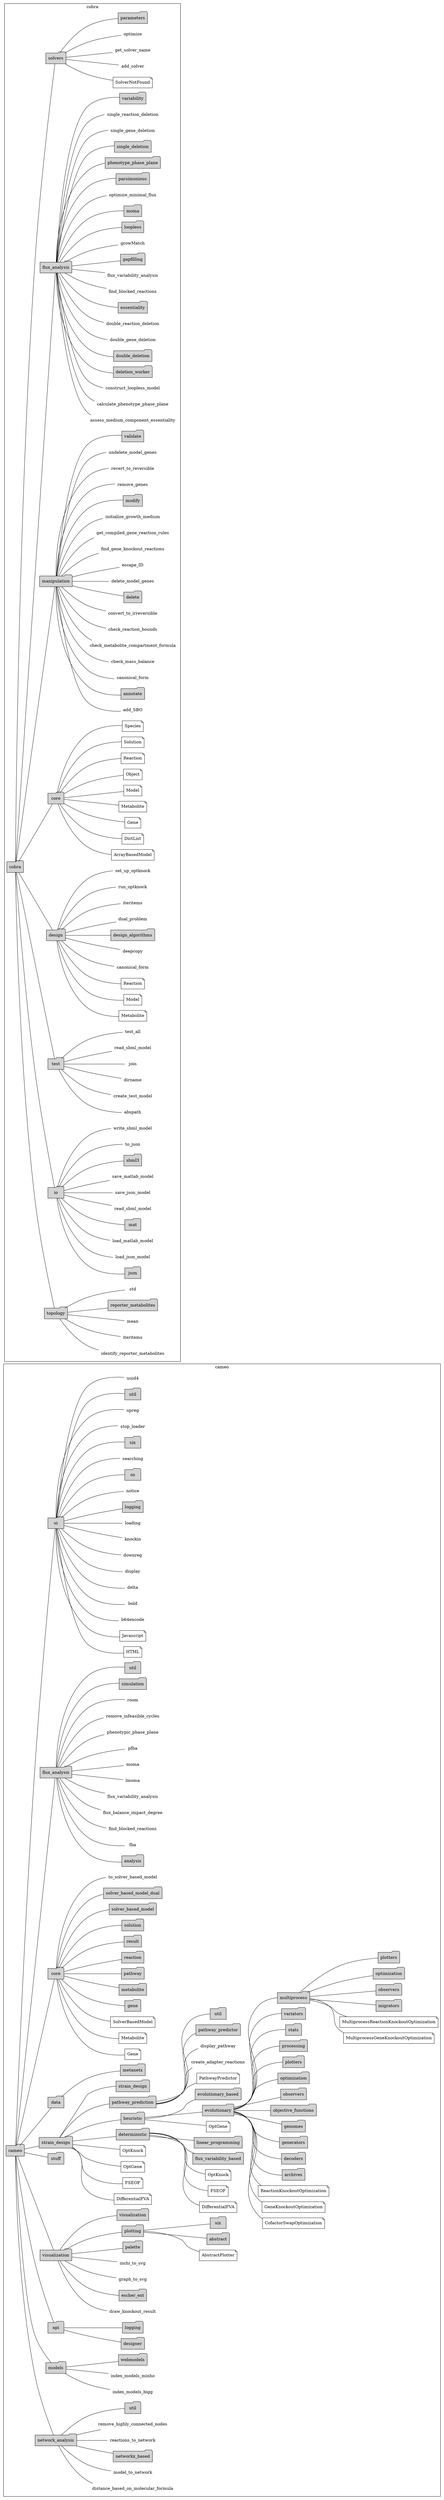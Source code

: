 strict graph "Merge Overview" {
	graph [rankdir=LR];
	node [label="\N"];
	subgraph cluster_cameo {
		graph [color=black,
			label=cameo
		];
		cameo		 [fillcolor=lightgrey,
			label=cameo,
			shape=folder,
			style=filled];
		cameo_network_analysis		 [fillcolor=lightgrey,
			label=network_analysis,
			shape=folder,
			style=filled];
		cameo -- cameo_network_analysis;
		cameo_models		 [fillcolor=lightgrey,
			label=models,
			shape=folder,
			style=filled];
		cameo -- cameo_models;
		cameo_api		 [fillcolor=lightgrey,
			label=api,
			shape=folder,
			style=filled];
		cameo -- cameo_api;
		cameo_visualization		 [fillcolor=lightgrey,
			label=visualization,
			shape=folder,
			style=filled];
		cameo -- cameo_visualization;
		cameo_stuff		 [fillcolor=lightgrey,
			label=stuff,
			shape=folder,
			style=filled];
		cameo -- cameo_stuff;
		cameo_strain_design		 [fillcolor=lightgrey,
			label=strain_design,
			shape=folder,
			style=filled];
		cameo -- cameo_strain_design;
		cameo_data		 [fillcolor=lightgrey,
			label=data,
			shape=folder,
			style=filled];
		cameo -- cameo_data;
		cameo_core		 [fillcolor=lightgrey,
			label=core,
			shape=folder,
			style=filled];
		cameo -- cameo_core;
		cameo_flux_analysis		 [fillcolor=lightgrey,
			label=flux_analysis,
			shape=folder,
			style=filled];
		cameo -- cameo_flux_analysis;
		cameo_ui		 [fillcolor=lightgrey,
			label=ui,
			shape=folder,
			style=filled];
		cameo -- cameo_ui;
		cameo_network_analysis_distance_based_on_molecular_formula		 [label=distance_based_on_molecular_formula,
			shape=plaintext];
		cameo_network_analysis -- cameo_network_analysis_distance_based_on_molecular_formula;
		cameo_network_analysis_model_to_network		 [label=model_to_network,
			shape=plaintext];
		cameo_network_analysis -- cameo_network_analysis_model_to_network;
		cameo_network_analysis_networkx_based		 [fillcolor=lightgrey,
			label=networkx_based,
			shape=folder,
			style=filled];
		cameo_network_analysis -- cameo_network_analysis_networkx_based;
		cameo_network_analysis_reactions_to_network		 [label=reactions_to_network,
			shape=plaintext];
		cameo_network_analysis -- cameo_network_analysis_reactions_to_network;
		cameo_network_analysis_remove_highly_connected_nodes		 [label=remove_highly_connected_nodes,
			shape=plaintext];
		cameo_network_analysis -- cameo_network_analysis_remove_highly_connected_nodes;
		cameo_network_analysis_util		 [fillcolor=lightgrey,
			label=util,
			shape=folder,
			style=filled];
		cameo_network_analysis -- cameo_network_analysis_util;
		cameo_models_index_models_bigg		 [label=index_models_bigg,
			shape=plaintext];
		cameo_models -- cameo_models_index_models_bigg;
		cameo_models_index_models_minho		 [label=index_models_minho,
			shape=plaintext];
		cameo_models -- cameo_models_index_models_minho;
		cameo_models_webmodels		 [fillcolor=lightgrey,
			label=webmodels,
			shape=folder,
			style=filled];
		cameo_models -- cameo_models_webmodels;
		cameo_api_designer		 [fillcolor=lightgrey,
			label=designer,
			shape=folder,
			style=filled];
		cameo_api -- cameo_api_designer;
		cameo_api_logging		 [fillcolor=lightgrey,
			label=logging,
			shape=folder,
			style=filled];
		cameo_api -- cameo_api_logging;
		cameo_visualization_draw_knockout_result		 [label=draw_knockout_result,
			shape=plaintext];
		cameo_visualization -- cameo_visualization_draw_knockout_result;
		cameo_visualization_escher_ext		 [fillcolor=lightgrey,
			label=escher_ext,
			shape=folder,
			style=filled];
		cameo_visualization -- cameo_visualization_escher_ext;
		cameo_visualization_graph_to_svg		 [label=graph_to_svg,
			shape=plaintext];
		cameo_visualization -- cameo_visualization_graph_to_svg;
		cameo_visualization_inchi_to_svg		 [label=inchi_to_svg,
			shape=plaintext];
		cameo_visualization -- cameo_visualization_inchi_to_svg;
		cameo_visualization_palette		 [fillcolor=lightgrey,
			label=palette,
			shape=folder,
			style=filled];
		cameo_visualization -- cameo_visualization_palette;
		cameo_visualization_plotting		 [fillcolor=lightgrey,
			label=plotting,
			shape=folder,
			style=filled];
		cameo_visualization -- cameo_visualization_plotting;
		cameo_visualization_visualization		 [fillcolor=lightgrey,
			label=visualization,
			shape=folder,
			style=filled];
		cameo_visualization -- cameo_visualization_visualization;
		cameo_visualization_plotting_AbstractPlotter		 [label=AbstractPlotter,
			shape=note];
		cameo_visualization_plotting -- cameo_visualization_plotting_AbstractPlotter;
		cameo_visualization_plotting_abstract		 [fillcolor=lightgrey,
			label=abstract,
			shape=folder,
			style=filled];
		cameo_visualization_plotting -- cameo_visualization_plotting_abstract;
		cameo_visualization_plotting_six		 [fillcolor=lightgrey,
			label=six,
			shape=folder,
			style=filled];
		cameo_visualization_plotting -- cameo_visualization_plotting_six;
		cameo_strain_design_DifferentialFVA		 [label=DifferentialFVA,
			shape=note];
		cameo_strain_design -- cameo_strain_design_DifferentialFVA;
		cameo_strain_design_FSEOF		 [label=FSEOF,
			shape=note];
		cameo_strain_design -- cameo_strain_design_FSEOF;
		cameo_strain_design_OptGene		 [label=OptGene,
			shape=note];
		cameo_strain_design -- cameo_strain_design_OptGene;
		cameo_strain_design_OptKnock		 [label=OptKnock,
			shape=note];
		cameo_strain_design -- cameo_strain_design_OptKnock;
		cameo_strain_design_deterministic		 [fillcolor=lightgrey,
			label=deterministic,
			shape=folder,
			style=filled];
		cameo_strain_design -- cameo_strain_design_deterministic;
		cameo_strain_design_heuristic		 [fillcolor=lightgrey,
			label=heuristic,
			shape=folder,
			style=filled];
		cameo_strain_design -- cameo_strain_design_heuristic;
		cameo_strain_design_pathway_prediction		 [fillcolor=lightgrey,
			label=pathway_prediction,
			shape=folder,
			style=filled];
		cameo_strain_design -- cameo_strain_design_pathway_prediction;
		cameo_strain_design_strain_design		 [fillcolor=lightgrey,
			label=strain_design,
			shape=folder,
			style=filled];
		cameo_strain_design -- cameo_strain_design_strain_design;
		cameo_strain_design_deterministic_DifferentialFVA		 [label=DifferentialFVA,
			shape=note];
		cameo_strain_design_deterministic -- cameo_strain_design_deterministic_DifferentialFVA;
		cameo_strain_design_deterministic_FSEOF		 [label=FSEOF,
			shape=note];
		cameo_strain_design_deterministic -- cameo_strain_design_deterministic_FSEOF;
		cameo_strain_design_deterministic_OptKnock		 [label=OptKnock,
			shape=note];
		cameo_strain_design_deterministic -- cameo_strain_design_deterministic_OptKnock;
		cameo_strain_design_deterministic_flux_variability_based		 [fillcolor=lightgrey,
			label=flux_variability_based,
			shape=folder,
			style=filled];
		cameo_strain_design_deterministic -- cameo_strain_design_deterministic_flux_variability_based;
		cameo_strain_design_deterministic_linear_programming		 [fillcolor=lightgrey,
			label=linear_programming,
			shape=folder,
			style=filled];
		cameo_strain_design_deterministic -- cameo_strain_design_deterministic_linear_programming;
		cameo_strain_design_heuristic_OptGene		 [label=OptGene,
			shape=note];
		cameo_strain_design_heuristic -- cameo_strain_design_heuristic_OptGene;
		cameo_strain_design_heuristic_evolutionary		 [fillcolor=lightgrey,
			label=evolutionary,
			shape=folder,
			style=filled];
		cameo_strain_design_heuristic -- cameo_strain_design_heuristic_evolutionary;
		cameo_strain_design_heuristic_evolutionary_based		 [fillcolor=lightgrey,
			label=evolutionary_based,
			shape=folder,
			style=filled];
		cameo_strain_design_heuristic -- cameo_strain_design_heuristic_evolutionary_based;
		cameo_strain_design_pathway_prediction_PathwayPredictor		 [label=PathwayPredictor,
			shape=note];
		cameo_strain_design_pathway_prediction -- cameo_strain_design_pathway_prediction_PathwayPredictor;
		cameo_strain_design_pathway_prediction_create_adapter_reactions		 [label=create_adapter_reactions,
			shape=plaintext];
		cameo_strain_design_pathway_prediction -- cameo_strain_design_pathway_prediction_create_adapter_reactions;
		cameo_strain_design_pathway_prediction_display_pathway		 [label=display_pathway,
			shape=plaintext];
		cameo_strain_design_pathway_prediction -- cameo_strain_design_pathway_prediction_display_pathway;
		cameo_strain_design_pathway_prediction_pathway_predictor		 [fillcolor=lightgrey,
			label=pathway_predictor,
			shape=folder,
			style=filled];
		cameo_strain_design_pathway_prediction -- cameo_strain_design_pathway_prediction_pathway_predictor;
		cameo_strain_design_pathway_prediction_util		 [fillcolor=lightgrey,
			label=util,
			shape=folder,
			style=filled];
		cameo_strain_design_pathway_prediction -- cameo_strain_design_pathway_prediction_util;
		cameo_data_metanetx		 [fillcolor=lightgrey,
			label=metanetx,
			shape=folder,
			style=filled];
		cameo_data -- cameo_data_metanetx;
		cameo_core_Gene		 [label=Gene,
			shape=note];
		cameo_core -- cameo_core_Gene;
		cameo_core_Metabolite		 [label=Metabolite,
			shape=note];
		cameo_core -- cameo_core_Metabolite;
		cameo_core_SolverBasedModel		 [label=SolverBasedModel,
			shape=note];
		cameo_core -- cameo_core_SolverBasedModel;
		cameo_core_gene		 [fillcolor=lightgrey,
			label=gene,
			shape=folder,
			style=filled];
		cameo_core -- cameo_core_gene;
		cameo_core_metabolite		 [fillcolor=lightgrey,
			label=metabolite,
			shape=folder,
			style=filled];
		cameo_core -- cameo_core_metabolite;
		cameo_core_pathway		 [fillcolor=lightgrey,
			label=pathway,
			shape=folder,
			style=filled];
		cameo_core -- cameo_core_pathway;
		cameo_core_reaction		 [fillcolor=lightgrey,
			label=reaction,
			shape=folder,
			style=filled];
		cameo_core -- cameo_core_reaction;
		cameo_core_result		 [fillcolor=lightgrey,
			label=result,
			shape=folder,
			style=filled];
		cameo_core -- cameo_core_result;
		cameo_core_solution		 [fillcolor=lightgrey,
			label=solution,
			shape=folder,
			style=filled];
		cameo_core -- cameo_core_solution;
		cameo_core_solver_based_model		 [fillcolor=lightgrey,
			label=solver_based_model,
			shape=folder,
			style=filled];
		cameo_core -- cameo_core_solver_based_model;
		cameo_core_solver_based_model_dual		 [fillcolor=lightgrey,
			label=solver_based_model_dual,
			shape=folder,
			style=filled];
		cameo_core -- cameo_core_solver_based_model_dual;
		cameo_core_to_solver_based_model		 [label=to_solver_based_model,
			shape=plaintext];
		cameo_core -- cameo_core_to_solver_based_model;
		cameo_flux_analysis_analysis		 [fillcolor=lightgrey,
			label=analysis,
			shape=folder,
			style=filled];
		cameo_flux_analysis -- cameo_flux_analysis_analysis;
		cameo_flux_analysis_fba		 [label=fba,
			shape=plaintext];
		cameo_flux_analysis -- cameo_flux_analysis_fba;
		cameo_flux_analysis_find_blocked_reactions		 [label=find_blocked_reactions,
			shape=plaintext];
		cameo_flux_analysis -- cameo_flux_analysis_find_blocked_reactions;
		cameo_flux_analysis_flux_balance_impact_degree		 [label=flux_balance_impact_degree,
			shape=plaintext];
		cameo_flux_analysis -- cameo_flux_analysis_flux_balance_impact_degree;
		cameo_flux_analysis_flux_variability_analysis		 [label=flux_variability_analysis,
			shape=plaintext];
		cameo_flux_analysis -- cameo_flux_analysis_flux_variability_analysis;
		cameo_flux_analysis_lmoma		 [label=lmoma,
			shape=plaintext];
		cameo_flux_analysis -- cameo_flux_analysis_lmoma;
		cameo_flux_analysis_moma		 [label=moma,
			shape=plaintext];
		cameo_flux_analysis -- cameo_flux_analysis_moma;
		cameo_flux_analysis_pfba		 [label=pfba,
			shape=plaintext];
		cameo_flux_analysis -- cameo_flux_analysis_pfba;
		cameo_flux_analysis_phenotypic_phase_plane		 [label=phenotypic_phase_plane,
			shape=plaintext];
		cameo_flux_analysis -- cameo_flux_analysis_phenotypic_phase_plane;
		cameo_flux_analysis_remove_infeasible_cycles		 [label=remove_infeasible_cycles,
			shape=plaintext];
		cameo_flux_analysis -- cameo_flux_analysis_remove_infeasible_cycles;
		cameo_flux_analysis_room		 [label=room,
			shape=plaintext];
		cameo_flux_analysis -- cameo_flux_analysis_room;
		cameo_flux_analysis_simulation		 [fillcolor=lightgrey,
			label=simulation,
			shape=folder,
			style=filled];
		cameo_flux_analysis -- cameo_flux_analysis_simulation;
		cameo_flux_analysis_util		 [fillcolor=lightgrey,
			label=util,
			shape=folder,
			style=filled];
		cameo_flux_analysis -- cameo_flux_analysis_util;
		cameo_ui_HTML		 [label=HTML,
			shape=note];
		cameo_ui -- cameo_ui_HTML;
		cameo_ui_Javascript		 [label=Javascript,
			shape=note];
		cameo_ui -- cameo_ui_Javascript;
		cameo_ui_b64encode		 [label=b64encode,
			shape=plaintext];
		cameo_ui -- cameo_ui_b64encode;
		cameo_ui_bold		 [label=bold,
			shape=plaintext];
		cameo_ui -- cameo_ui_bold;
		cameo_ui_delta		 [label=delta,
			shape=plaintext];
		cameo_ui -- cameo_ui_delta;
		cameo_ui_display		 [label=display,
			shape=plaintext];
		cameo_ui -- cameo_ui_display;
		cameo_ui_downreg		 [label=downreg,
			shape=plaintext];
		cameo_ui -- cameo_ui_downreg;
		cameo_ui_knockin		 [label=knockin,
			shape=plaintext];
		cameo_ui -- cameo_ui_knockin;
		cameo_ui_loading		 [label=loading,
			shape=plaintext];
		cameo_ui -- cameo_ui_loading;
		cameo_ui_logging		 [fillcolor=lightgrey,
			label=logging,
			shape=folder,
			style=filled];
		cameo_ui -- cameo_ui_logging;
		cameo_ui_notice		 [label=notice,
			shape=plaintext];
		cameo_ui -- cameo_ui_notice;
		cameo_ui_os		 [fillcolor=lightgrey,
			label=os,
			shape=folder,
			style=filled];
		cameo_ui -- cameo_ui_os;
		cameo_ui_searching		 [label=searching,
			shape=plaintext];
		cameo_ui -- cameo_ui_searching;
		cameo_ui_six		 [fillcolor=lightgrey,
			label=six,
			shape=folder,
			style=filled];
		cameo_ui -- cameo_ui_six;
		cameo_ui_stop_loader		 [label=stop_loader,
			shape=plaintext];
		cameo_ui -- cameo_ui_stop_loader;
		cameo_ui_upreg		 [label=upreg,
			shape=plaintext];
		cameo_ui -- cameo_ui_upreg;
		cameo_ui_util		 [fillcolor=lightgrey,
			label=util,
			shape=folder,
			style=filled];
		cameo_ui -- cameo_ui_util;
		cameo_ui_uuid4		 [label=uuid4,
			shape=plaintext];
		cameo_ui -- cameo_ui_uuid4;
		cameo_strain_design_heuristic_evolutionary_CofactorSwapOptimization		 [label=CofactorSwapOptimization,
			shape=note];
		cameo_strain_design_heuristic_evolutionary -- cameo_strain_design_heuristic_evolutionary_CofactorSwapOptimization;
		cameo_strain_design_heuristic_evolutionary_GeneKnockoutOptimization		 [label=GeneKnockoutOptimization,
			shape=note];
		cameo_strain_design_heuristic_evolutionary -- cameo_strain_design_heuristic_evolutionary_GeneKnockoutOptimization;
		cameo_strain_design_heuristic_evolutionary_ReactionKnockoutOptimization		 [label=ReactionKnockoutOptimization,
			shape=note];
		cameo_strain_design_heuristic_evolutionary -- cameo_strain_design_heuristic_evolutionary_ReactionKnockoutOptimization;
		cameo_strain_design_heuristic_evolutionary_archives		 [fillcolor=lightgrey,
			label=archives,
			shape=folder,
			style=filled];
		cameo_strain_design_heuristic_evolutionary -- cameo_strain_design_heuristic_evolutionary_archives;
		cameo_strain_design_heuristic_evolutionary_decoders		 [fillcolor=lightgrey,
			label=decoders,
			shape=folder,
			style=filled];
		cameo_strain_design_heuristic_evolutionary -- cameo_strain_design_heuristic_evolutionary_decoders;
		cameo_strain_design_heuristic_evolutionary_generators		 [fillcolor=lightgrey,
			label=generators,
			shape=folder,
			style=filled];
		cameo_strain_design_heuristic_evolutionary -- cameo_strain_design_heuristic_evolutionary_generators;
		cameo_strain_design_heuristic_evolutionary_genomes		 [fillcolor=lightgrey,
			label=genomes,
			shape=folder,
			style=filled];
		cameo_strain_design_heuristic_evolutionary -- cameo_strain_design_heuristic_evolutionary_genomes;
		cameo_strain_design_heuristic_evolutionary_objective_functions		 [fillcolor=lightgrey,
			label=objective_functions,
			shape=folder,
			style=filled];
		cameo_strain_design_heuristic_evolutionary -- cameo_strain_design_heuristic_evolutionary_objective_functions;
		cameo_strain_design_heuristic_evolutionary_observers		 [fillcolor=lightgrey,
			label=observers,
			shape=folder,
			style=filled];
		cameo_strain_design_heuristic_evolutionary -- cameo_strain_design_heuristic_evolutionary_observers;
		cameo_strain_design_heuristic_evolutionary_optimization		 [fillcolor=lightgrey,
			label=optimization,
			shape=folder,
			style=filled];
		cameo_strain_design_heuristic_evolutionary -- cameo_strain_design_heuristic_evolutionary_optimization;
		cameo_strain_design_heuristic_evolutionary_plotters		 [fillcolor=lightgrey,
			label=plotters,
			shape=folder,
			style=filled];
		cameo_strain_design_heuristic_evolutionary -- cameo_strain_design_heuristic_evolutionary_plotters;
		cameo_strain_design_heuristic_evolutionary_processing		 [fillcolor=lightgrey,
			label=processing,
			shape=folder,
			style=filled];
		cameo_strain_design_heuristic_evolutionary -- cameo_strain_design_heuristic_evolutionary_processing;
		cameo_strain_design_heuristic_evolutionary_stats		 [fillcolor=lightgrey,
			label=stats,
			shape=folder,
			style=filled];
		cameo_strain_design_heuristic_evolutionary -- cameo_strain_design_heuristic_evolutionary_stats;
		cameo_strain_design_heuristic_evolutionary_variators		 [fillcolor=lightgrey,
			label=variators,
			shape=folder,
			style=filled];
		cameo_strain_design_heuristic_evolutionary -- cameo_strain_design_heuristic_evolutionary_variators;
		cameo_strain_design_heuristic_evolutionary_multiprocess		 [fillcolor=lightgrey,
			label=multiprocess,
			shape=folder,
			style=filled];
		cameo_strain_design_heuristic_evolutionary -- cameo_strain_design_heuristic_evolutionary_multiprocess;
		cameo_strain_design_heuristic_evolutionary_multiprocess_MultiprocessGeneKnockoutOptimization		 [label=MultiprocessGeneKnockoutOptimization,
			shape=note];
		cameo_strain_design_heuristic_evolutionary_multiprocess -- cameo_strain_design_heuristic_evolutionary_multiprocess_MultiprocessGeneKnockoutOptimization;
		cameo_strain_design_heuristic_evolutionary_multiprocess_MultiprocessReactionKnockoutOptimization		 [label=MultiprocessReactionKnockoutOptimization,
			shape=note];
		cameo_strain_design_heuristic_evolutionary_multiprocess -- cameo_strain_design_heuristic_evolutionary_multiprocess_MultiprocessReactionKnockoutOptimization;
		cameo_strain_design_heuristic_evolutionary_multiprocess_migrators		 [fillcolor=lightgrey,
			label=migrators,
			shape=folder,
			style=filled];
		cameo_strain_design_heuristic_evolutionary_multiprocess -- cameo_strain_design_heuristic_evolutionary_multiprocess_migrators;
		cameo_strain_design_heuristic_evolutionary_multiprocess_observers		 [fillcolor=lightgrey,
			label=observers,
			shape=folder,
			style=filled];
		cameo_strain_design_heuristic_evolutionary_multiprocess -- cameo_strain_design_heuristic_evolutionary_multiprocess_observers;
		cameo_strain_design_heuristic_evolutionary_multiprocess_optimization		 [fillcolor=lightgrey,
			label=optimization,
			shape=folder,
			style=filled];
		cameo_strain_design_heuristic_evolutionary_multiprocess -- cameo_strain_design_heuristic_evolutionary_multiprocess_optimization;
		cameo_strain_design_heuristic_evolutionary_multiprocess_plotters		 [fillcolor=lightgrey,
			label=plotters,
			shape=folder,
			style=filled];
		cameo_strain_design_heuristic_evolutionary_multiprocess -- cameo_strain_design_heuristic_evolutionary_multiprocess_plotters;
	}
	subgraph cluster_cobra {
		graph [color=black,
			label=cobra
		];
		cobra		 [fillcolor=lightgrey,
			label=cobra,
			shape=folder,
			style=filled];
		cobra_topology		 [fillcolor=lightgrey,
			label=topology,
			shape=folder,
			style=filled];
		cobra -- cobra_topology;
		cobra_io		 [fillcolor=lightgrey,
			label=io,
			shape=folder,
			style=filled];
		cobra -- cobra_io;
		cobra_test		 [fillcolor=lightgrey,
			label=test,
			shape=folder,
			style=filled];
		cobra -- cobra_test;
		cobra_design		 [fillcolor=lightgrey,
			label=design,
			shape=folder,
			style=filled];
		cobra -- cobra_design;
		cobra_core		 [fillcolor=lightgrey,
			label=core,
			shape=folder,
			style=filled];
		cobra -- cobra_core;
		cobra_manipulation		 [fillcolor=lightgrey,
			label=manipulation,
			shape=folder,
			style=filled];
		cobra -- cobra_manipulation;
		cobra_flux_analysis		 [fillcolor=lightgrey,
			label=flux_analysis,
			shape=folder,
			style=filled];
		cobra -- cobra_flux_analysis;
		cobra_solvers		 [fillcolor=lightgrey,
			label=solvers,
			shape=folder,
			style=filled];
		cobra -- cobra_solvers;
		cobra_topology_identify_reporter_metabolites		 [label=identify_reporter_metabolites,
			shape=plaintext];
		cobra_topology -- cobra_topology_identify_reporter_metabolites;
		cobra_topology_iteritems		 [label=iteritems,
			shape=plaintext];
		cobra_topology -- cobra_topology_iteritems;
		cobra_topology_mean		 [label=mean,
			shape=plaintext];
		cobra_topology -- cobra_topology_mean;
		cobra_topology_reporter_metabolites		 [fillcolor=lightgrey,
			label=reporter_metabolites,
			shape=folder,
			style=filled];
		cobra_topology -- cobra_topology_reporter_metabolites;
		cobra_topology_std		 [label=std,
			shape=plaintext];
		cobra_topology -- cobra_topology_std;
		cobra_io_json		 [fillcolor=lightgrey,
			label=json,
			shape=folder,
			style=filled];
		cobra_io -- cobra_io_json;
		cobra_io_load_json_model		 [label=load_json_model,
			shape=plaintext];
		cobra_io -- cobra_io_load_json_model;
		cobra_io_load_matlab_model		 [label=load_matlab_model,
			shape=plaintext];
		cobra_io -- cobra_io_load_matlab_model;
		cobra_io_mat		 [fillcolor=lightgrey,
			label=mat,
			shape=folder,
			style=filled];
		cobra_io -- cobra_io_mat;
		cobra_io_read_sbml_model		 [label=read_sbml_model,
			shape=plaintext];
		cobra_io -- cobra_io_read_sbml_model;
		cobra_io_save_json_model		 [label=save_json_model,
			shape=plaintext];
		cobra_io -- cobra_io_save_json_model;
		cobra_io_save_matlab_model		 [label=save_matlab_model,
			shape=plaintext];
		cobra_io -- cobra_io_save_matlab_model;
		cobra_io_sbml3		 [fillcolor=lightgrey,
			label=sbml3,
			shape=folder,
			style=filled];
		cobra_io -- cobra_io_sbml3;
		cobra_io_to_json		 [label=to_json,
			shape=plaintext];
		cobra_io -- cobra_io_to_json;
		cobra_io_write_sbml_model		 [label=write_sbml_model,
			shape=plaintext];
		cobra_io -- cobra_io_write_sbml_model;
		cobra_test_abspath		 [label=abspath,
			shape=plaintext];
		cobra_test -- cobra_test_abspath;
		cobra_test_create_test_model		 [label=create_test_model,
			shape=plaintext];
		cobra_test -- cobra_test_create_test_model;
		cobra_test_dirname		 [label=dirname,
			shape=plaintext];
		cobra_test -- cobra_test_dirname;
		cobra_test_join		 [label=join,
			shape=plaintext];
		cobra_test -- cobra_test_join;
		cobra_test_read_sbml_model		 [label=read_sbml_model,
			shape=plaintext];
		cobra_test -- cobra_test_read_sbml_model;
		cobra_test_test_all		 [label=test_all,
			shape=plaintext];
		cobra_test -- cobra_test_test_all;
		cobra_design_Metabolite		 [label=Metabolite,
			shape=note];
		cobra_design -- cobra_design_Metabolite;
		cobra_design_Model		 [label=Model,
			shape=note];
		cobra_design -- cobra_design_Model;
		cobra_design_Reaction		 [label=Reaction,
			shape=note];
		cobra_design -- cobra_design_Reaction;
		cobra_design_canonical_form		 [label=canonical_form,
			shape=plaintext];
		cobra_design -- cobra_design_canonical_form;
		cobra_design_deepcopy		 [label=deepcopy,
			shape=plaintext];
		cobra_design -- cobra_design_deepcopy;
		cobra_design_design_algorithms		 [fillcolor=lightgrey,
			label=design_algorithms,
			shape=folder,
			style=filled];
		cobra_design -- cobra_design_design_algorithms;
		cobra_design_dual_problem		 [label=dual_problem,
			shape=plaintext];
		cobra_design -- cobra_design_dual_problem;
		cobra_design_iteritems		 [label=iteritems,
			shape=plaintext];
		cobra_design -- cobra_design_iteritems;
		cobra_design_run_optknock		 [label=run_optknock,
			shape=plaintext];
		cobra_design -- cobra_design_run_optknock;
		cobra_design_set_up_optknock		 [label=set_up_optknock,
			shape=plaintext];
		cobra_design -- cobra_design_set_up_optknock;
		cobra_core_ArrayBasedModel		 [label=ArrayBasedModel,
			shape=note];
		cobra_core -- cobra_core_ArrayBasedModel;
		cobra_core_DictList		 [label=DictList,
			shape=note];
		cobra_core -- cobra_core_DictList;
		cobra_core_Gene		 [label=Gene,
			shape=note];
		cobra_core -- cobra_core_Gene;
		cobra_core_Metabolite		 [label=Metabolite,
			shape=note];
		cobra_core -- cobra_core_Metabolite;
		cobra_core_Model		 [label=Model,
			shape=note];
		cobra_core -- cobra_core_Model;
		cobra_core_Object		 [label=Object,
			shape=note];
		cobra_core -- cobra_core_Object;
		cobra_core_Reaction		 [label=Reaction,
			shape=note];
		cobra_core -- cobra_core_Reaction;
		cobra_core_Solution		 [label=Solution,
			shape=note];
		cobra_core -- cobra_core_Solution;
		cobra_core_Species		 [label=Species,
			shape=note];
		cobra_core -- cobra_core_Species;
		cobra_manipulation_add_SBO		 [label=add_SBO,
			shape=plaintext];
		cobra_manipulation -- cobra_manipulation_add_SBO;
		cobra_manipulation_annotate		 [fillcolor=lightgrey,
			label=annotate,
			shape=folder,
			style=filled];
		cobra_manipulation -- cobra_manipulation_annotate;
		cobra_manipulation_canonical_form		 [label=canonical_form,
			shape=plaintext];
		cobra_manipulation -- cobra_manipulation_canonical_form;
		cobra_manipulation_check_mass_balance		 [label=check_mass_balance,
			shape=plaintext];
		cobra_manipulation -- cobra_manipulation_check_mass_balance;
		cobra_manipulation_check_metabolite_compartment_formula		 [label=check_metabolite_compartment_formula,
			shape=plaintext];
		cobra_manipulation -- cobra_manipulation_check_metabolite_compartment_formula;
		cobra_manipulation_check_reaction_bounds		 [label=check_reaction_bounds,
			shape=plaintext];
		cobra_manipulation -- cobra_manipulation_check_reaction_bounds;
		cobra_manipulation_convert_to_irreversible		 [label=convert_to_irreversible,
			shape=plaintext];
		cobra_manipulation -- cobra_manipulation_convert_to_irreversible;
		cobra_manipulation_delete		 [fillcolor=lightgrey,
			label=delete,
			shape=folder,
			style=filled];
		cobra_manipulation -- cobra_manipulation_delete;
		cobra_manipulation_delete_model_genes		 [label=delete_model_genes,
			shape=plaintext];
		cobra_manipulation -- cobra_manipulation_delete_model_genes;
		cobra_manipulation_escape_ID		 [label=escape_ID,
			shape=plaintext];
		cobra_manipulation -- cobra_manipulation_escape_ID;
		cobra_manipulation_find_gene_knockout_reactions		 [label=find_gene_knockout_reactions,
			shape=plaintext];
		cobra_manipulation -- cobra_manipulation_find_gene_knockout_reactions;
		cobra_manipulation_get_compiled_gene_reaction_rules		 [label=get_compiled_gene_reaction_rules,
			shape=plaintext];
		cobra_manipulation -- cobra_manipulation_get_compiled_gene_reaction_rules;
		cobra_manipulation_initialize_growth_medium		 [label=initialize_growth_medium,
			shape=plaintext];
		cobra_manipulation -- cobra_manipulation_initialize_growth_medium;
		cobra_manipulation_modify		 [fillcolor=lightgrey,
			label=modify,
			shape=folder,
			style=filled];
		cobra_manipulation -- cobra_manipulation_modify;
		cobra_manipulation_remove_genes		 [label=remove_genes,
			shape=plaintext];
		cobra_manipulation -- cobra_manipulation_remove_genes;
		cobra_manipulation_revert_to_reversible		 [label=revert_to_reversible,
			shape=plaintext];
		cobra_manipulation -- cobra_manipulation_revert_to_reversible;
		cobra_manipulation_undelete_model_genes		 [label=undelete_model_genes,
			shape=plaintext];
		cobra_manipulation -- cobra_manipulation_undelete_model_genes;
		cobra_manipulation_validate		 [fillcolor=lightgrey,
			label=validate,
			shape=folder,
			style=filled];
		cobra_manipulation -- cobra_manipulation_validate;
		cobra_flux_analysis_assess_medium_component_essentiality		 [label=assess_medium_component_essentiality,
			shape=plaintext];
		cobra_flux_analysis -- cobra_flux_analysis_assess_medium_component_essentiality;
		cobra_flux_analysis_calculate_phenotype_phase_plane		 [label=calculate_phenotype_phase_plane,
			shape=plaintext];
		cobra_flux_analysis -- cobra_flux_analysis_calculate_phenotype_phase_plane;
		cobra_flux_analysis_construct_loopless_model		 [label=construct_loopless_model,
			shape=plaintext];
		cobra_flux_analysis -- cobra_flux_analysis_construct_loopless_model;
		cobra_flux_analysis_deletion_worker		 [fillcolor=lightgrey,
			label=deletion_worker,
			shape=folder,
			style=filled];
		cobra_flux_analysis -- cobra_flux_analysis_deletion_worker;
		cobra_flux_analysis_double_deletion		 [fillcolor=lightgrey,
			label=double_deletion,
			shape=folder,
			style=filled];
		cobra_flux_analysis -- cobra_flux_analysis_double_deletion;
		cobra_flux_analysis_double_gene_deletion		 [label=double_gene_deletion,
			shape=plaintext];
		cobra_flux_analysis -- cobra_flux_analysis_double_gene_deletion;
		cobra_flux_analysis_double_reaction_deletion		 [label=double_reaction_deletion,
			shape=plaintext];
		cobra_flux_analysis -- cobra_flux_analysis_double_reaction_deletion;
		cobra_flux_analysis_essentiality		 [fillcolor=lightgrey,
			label=essentiality,
			shape=folder,
			style=filled];
		cobra_flux_analysis -- cobra_flux_analysis_essentiality;
		cobra_flux_analysis_find_blocked_reactions		 [label=find_blocked_reactions,
			shape=plaintext];
		cobra_flux_analysis -- cobra_flux_analysis_find_blocked_reactions;
		cobra_flux_analysis_flux_variability_analysis		 [label=flux_variability_analysis,
			shape=plaintext];
		cobra_flux_analysis -- cobra_flux_analysis_flux_variability_analysis;
		cobra_flux_analysis_gapfilling		 [fillcolor=lightgrey,
			label=gapfilling,
			shape=folder,
			style=filled];
		cobra_flux_analysis -- cobra_flux_analysis_gapfilling;
		cobra_flux_analysis_growMatch		 [label=growMatch,
			shape=plaintext];
		cobra_flux_analysis -- cobra_flux_analysis_growMatch;
		cobra_flux_analysis_loopless		 [fillcolor=lightgrey,
			label=loopless,
			shape=folder,
			style=filled];
		cobra_flux_analysis -- cobra_flux_analysis_loopless;
		cobra_flux_analysis_moma		 [fillcolor=lightgrey,
			label=moma,
			shape=folder,
			style=filled];
		cobra_flux_analysis -- cobra_flux_analysis_moma;
		cobra_flux_analysis_optimize_minimal_flux		 [label=optimize_minimal_flux,
			shape=plaintext];
		cobra_flux_analysis -- cobra_flux_analysis_optimize_minimal_flux;
		cobra_flux_analysis_parsimonious		 [fillcolor=lightgrey,
			label=parsimonious,
			shape=folder,
			style=filled];
		cobra_flux_analysis -- cobra_flux_analysis_parsimonious;
		cobra_flux_analysis_phenotype_phase_plane		 [fillcolor=lightgrey,
			label=phenotype_phase_plane,
			shape=folder,
			style=filled];
		cobra_flux_analysis -- cobra_flux_analysis_phenotype_phase_plane;
		cobra_flux_analysis_single_deletion		 [fillcolor=lightgrey,
			label=single_deletion,
			shape=folder,
			style=filled];
		cobra_flux_analysis -- cobra_flux_analysis_single_deletion;
		cobra_flux_analysis_single_gene_deletion		 [label=single_gene_deletion,
			shape=plaintext];
		cobra_flux_analysis -- cobra_flux_analysis_single_gene_deletion;
		cobra_flux_analysis_single_reaction_deletion		 [label=single_reaction_deletion,
			shape=plaintext];
		cobra_flux_analysis -- cobra_flux_analysis_single_reaction_deletion;
		cobra_flux_analysis_variability		 [fillcolor=lightgrey,
			label=variability,
			shape=folder,
			style=filled];
		cobra_flux_analysis -- cobra_flux_analysis_variability;
		cobra_solvers_SolverNotFound		 [label=SolverNotFound,
			shape=note];
		cobra_solvers -- cobra_solvers_SolverNotFound;
		cobra_solvers_add_solver		 [label=add_solver,
			shape=plaintext];
		cobra_solvers -- cobra_solvers_add_solver;
		cobra_solvers_get_solver_name		 [label=get_solver_name,
			shape=plaintext];
		cobra_solvers -- cobra_solvers_get_solver_name;
		cobra_solvers_optimize		 [label=optimize,
			shape=plaintext];
		cobra_solvers -- cobra_solvers_optimize;
		cobra_solvers_parameters		 [fillcolor=lightgrey,
			label=parameters,
			shape=folder,
			style=filled];
		cobra_solvers -- cobra_solvers_parameters;
	}
}
